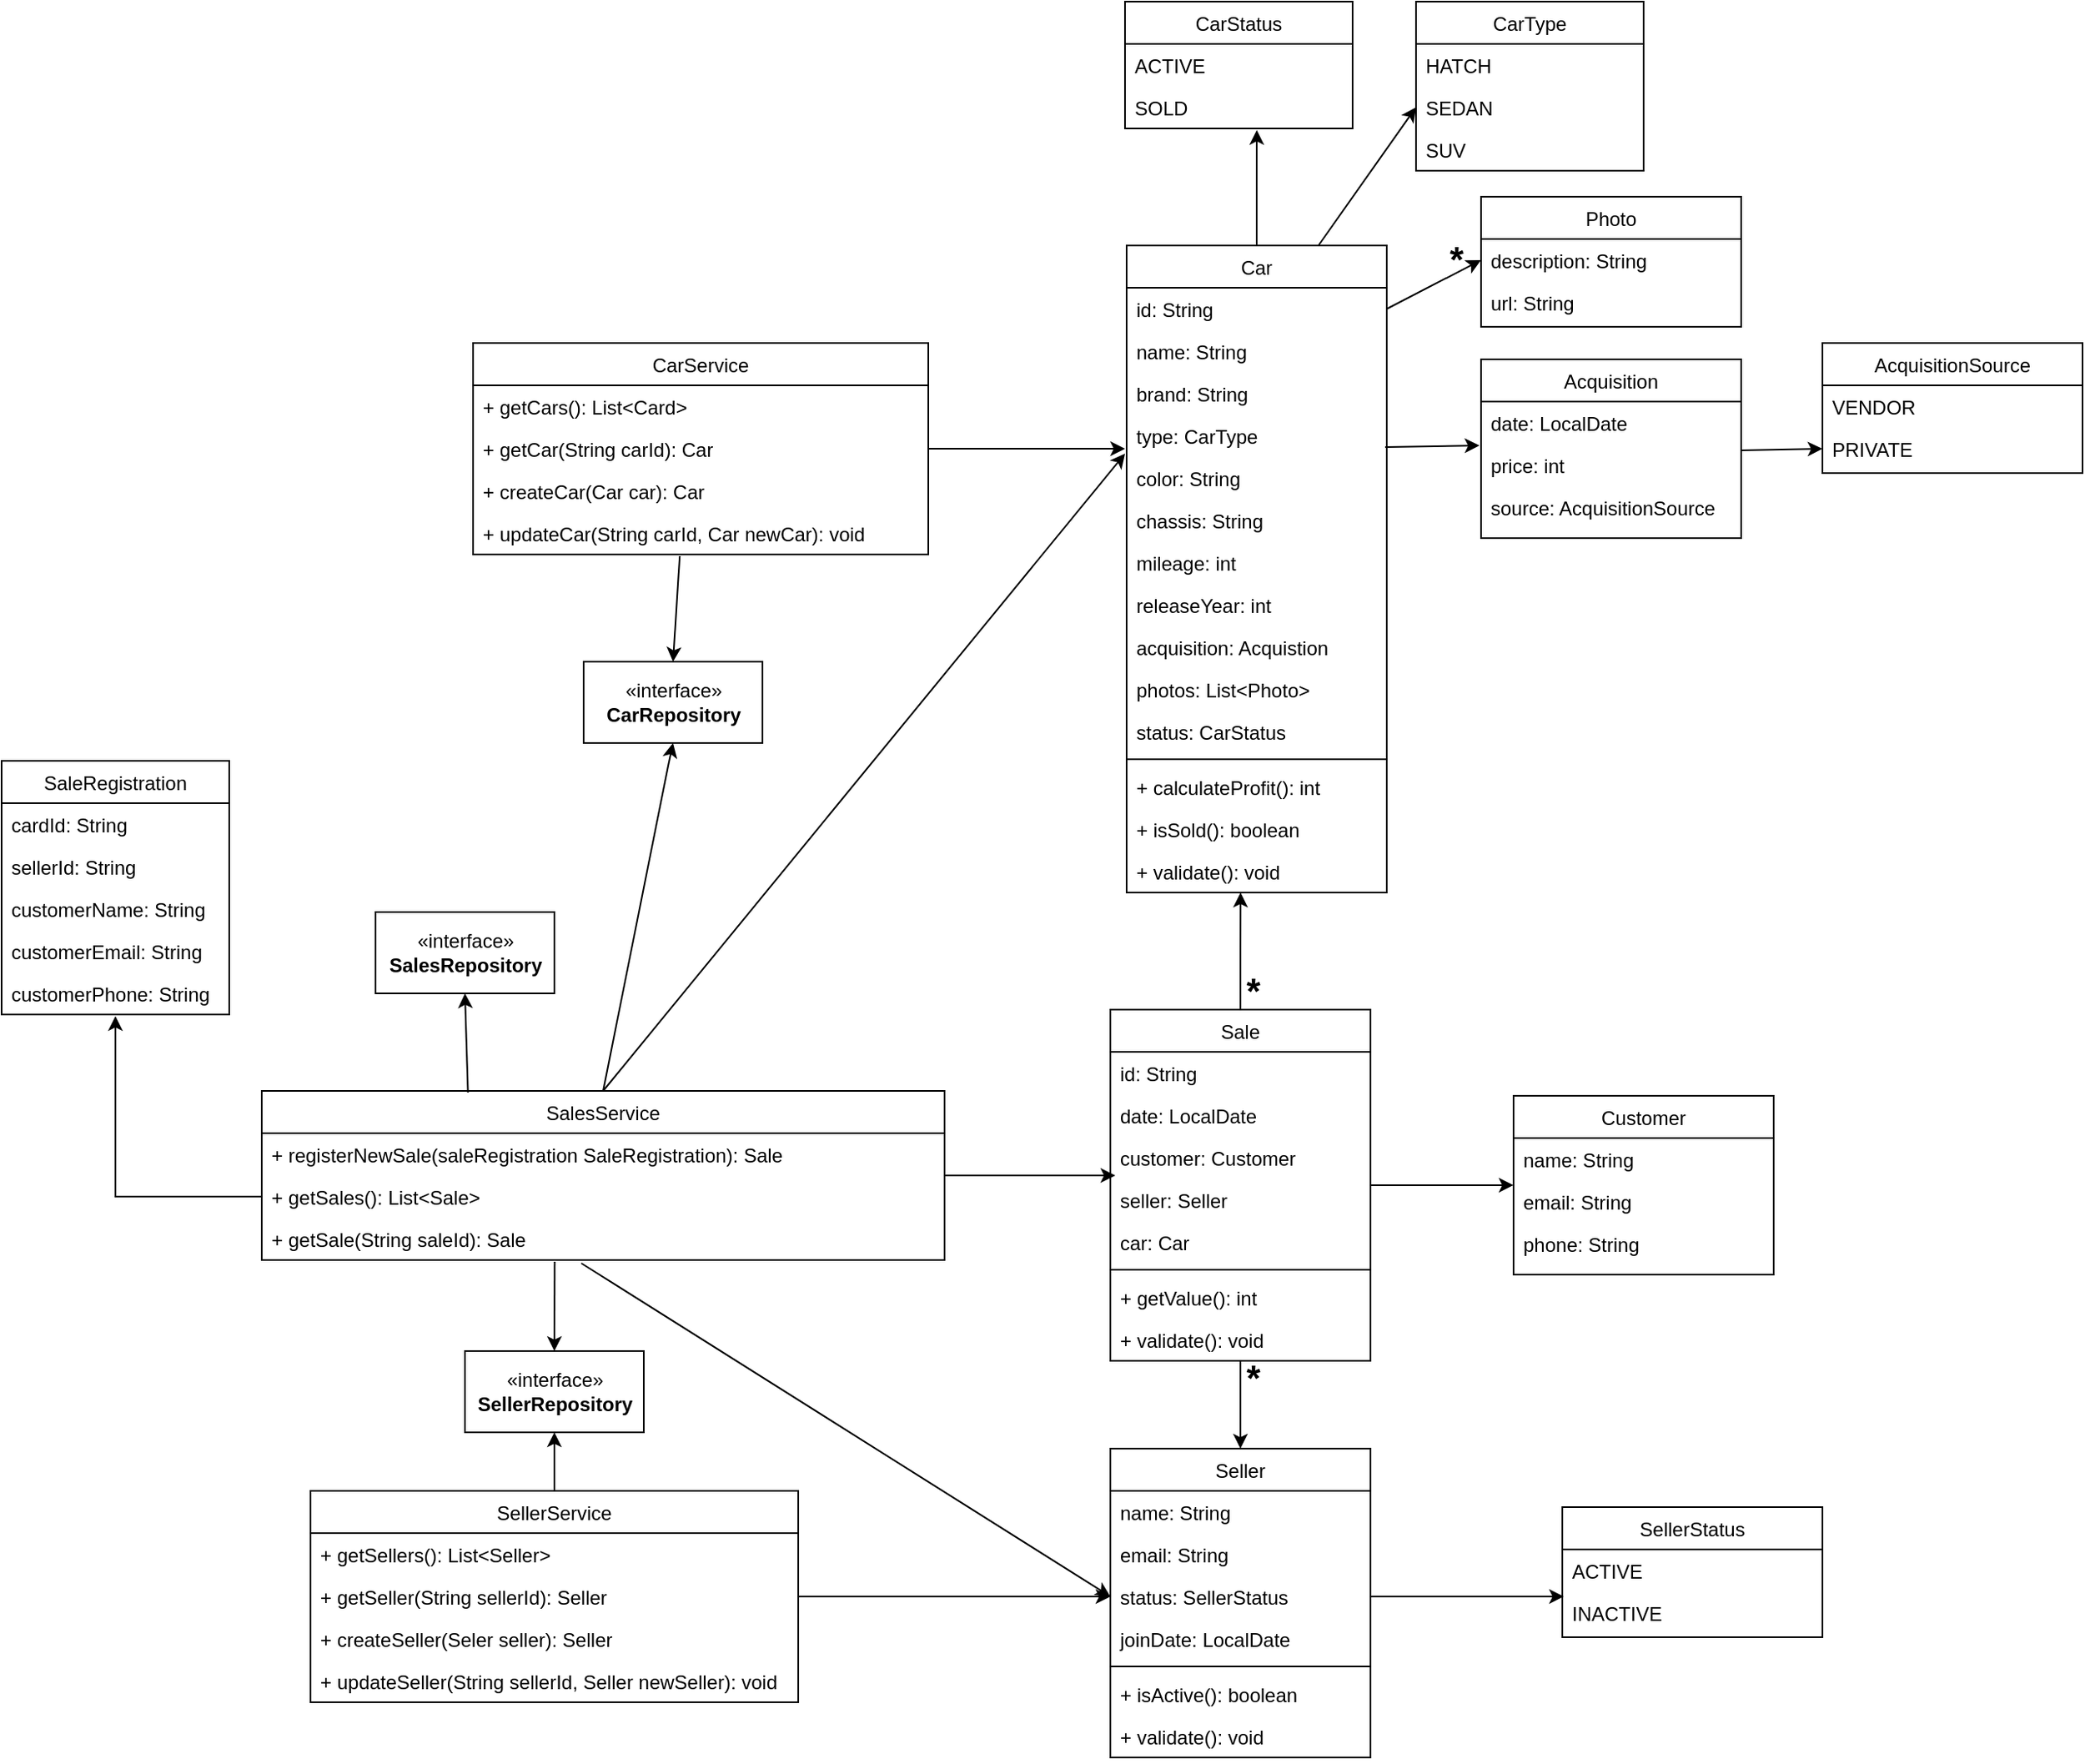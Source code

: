 <mxfile version="20.2.1" type="google"><diagram id="7Dr9HhDEKM17Uiamg6SR" name="Diagrama de Classes"><mxGraphModel grid="1" page="1" gridSize="10" guides="1" tooltips="1" connect="1" arrows="1" fold="1" pageScale="1" pageWidth="850" pageHeight="1100" math="0" shadow="0"><root><mxCell id="0"/><mxCell id="1" parent="0"/><mxCell id="7WRl4GNoLDAF7Gh1Gfhk-77" style="edgeStyle=orthogonalEdgeStyle;rounded=0;orthogonalLoop=1;jettySize=auto;html=1;entryX=0.579;entryY=1.038;entryDx=0;entryDy=0;entryPerimeter=0;" edge="1" parent="1" source="7WRl4GNoLDAF7Gh1Gfhk-1" target="7WRl4GNoLDAF7Gh1Gfhk-18"><mxGeometry relative="1" as="geometry"/></mxCell><mxCell id="7WRl4GNoLDAF7Gh1Gfhk-1" value="Car" style="swimlane;fontStyle=0;align=center;verticalAlign=top;childLayout=stackLayout;horizontal=1;startSize=26;horizontalStack=0;resizeParent=1;resizeLast=0;collapsible=1;marginBottom=0;rounded=0;shadow=0;strokeWidth=1;" vertex="1" parent="1"><mxGeometry x="62" y="160" width="160" height="398" as="geometry"><mxRectangle x="550" y="140" width="160" height="26" as="alternateBounds"/></mxGeometry></mxCell><mxCell id="7WRl4GNoLDAF7Gh1Gfhk-75" value="id: String" style="text;align=left;verticalAlign=top;spacingLeft=4;spacingRight=4;overflow=hidden;rotatable=0;points=[[0,0.5],[1,0.5]];portConstraint=eastwest;" vertex="1" parent="7WRl4GNoLDAF7Gh1Gfhk-1"><mxGeometry y="26" width="160" height="26" as="geometry"/></mxCell><mxCell id="7WRl4GNoLDAF7Gh1Gfhk-2" value="name: String" style="text;align=left;verticalAlign=top;spacingLeft=4;spacingRight=4;overflow=hidden;rotatable=0;points=[[0,0.5],[1,0.5]];portConstraint=eastwest;" vertex="1" parent="7WRl4GNoLDAF7Gh1Gfhk-1"><mxGeometry y="52" width="160" height="26" as="geometry"/></mxCell><mxCell id="7WRl4GNoLDAF7Gh1Gfhk-3" value="brand: String" style="text;align=left;verticalAlign=top;spacingLeft=4;spacingRight=4;overflow=hidden;rotatable=0;points=[[0,0.5],[1,0.5]];portConstraint=eastwest;rounded=0;shadow=0;html=0;" vertex="1" parent="7WRl4GNoLDAF7Gh1Gfhk-1"><mxGeometry y="78" width="160" height="26" as="geometry"/></mxCell><mxCell id="7WRl4GNoLDAF7Gh1Gfhk-53" value="type: CarType" style="text;align=left;verticalAlign=top;spacingLeft=4;spacingRight=4;overflow=hidden;rotatable=0;points=[[0,0.5],[1,0.5]];portConstraint=eastwest;rounded=0;shadow=0;html=0;" vertex="1" parent="7WRl4GNoLDAF7Gh1Gfhk-1"><mxGeometry y="104" width="160" height="26" as="geometry"/></mxCell><mxCell id="7WRl4GNoLDAF7Gh1Gfhk-4" value="color: String" style="text;align=left;verticalAlign=top;spacingLeft=4;spacingRight=4;overflow=hidden;rotatable=0;points=[[0,0.5],[1,0.5]];portConstraint=eastwest;rounded=0;shadow=0;html=0;" vertex="1" parent="7WRl4GNoLDAF7Gh1Gfhk-1"><mxGeometry y="130" width="160" height="26" as="geometry"/></mxCell><mxCell id="7WRl4GNoLDAF7Gh1Gfhk-5" value="chassis: String" style="text;align=left;verticalAlign=top;spacingLeft=4;spacingRight=4;overflow=hidden;rotatable=0;points=[[0,0.5],[1,0.5]];portConstraint=eastwest;rounded=0;shadow=0;html=0;" vertex="1" parent="7WRl4GNoLDAF7Gh1Gfhk-1"><mxGeometry y="156" width="160" height="26" as="geometry"/></mxCell><mxCell id="7WRl4GNoLDAF7Gh1Gfhk-46" value="mileage: int" style="text;align=left;verticalAlign=top;spacingLeft=4;spacingRight=4;overflow=hidden;rotatable=0;points=[[0,0.5],[1,0.5]];portConstraint=eastwest;rounded=0;shadow=0;html=0;" vertex="1" parent="7WRl4GNoLDAF7Gh1Gfhk-1"><mxGeometry y="182" width="160" height="26" as="geometry"/></mxCell><mxCell id="7WRl4GNoLDAF7Gh1Gfhk-45" value="releaseYear: int" style="text;align=left;verticalAlign=top;spacingLeft=4;spacingRight=4;overflow=hidden;rotatable=0;points=[[0,0.5],[1,0.5]];portConstraint=eastwest;rounded=0;shadow=0;html=0;" vertex="1" parent="7WRl4GNoLDAF7Gh1Gfhk-1"><mxGeometry y="208" width="160" height="26" as="geometry"/></mxCell><mxCell id="7WRl4GNoLDAF7Gh1Gfhk-88" value="acquisition: Acquistion" style="text;align=left;verticalAlign=top;spacingLeft=4;spacingRight=4;overflow=hidden;rotatable=0;points=[[0,0.5],[1,0.5]];portConstraint=eastwest;rounded=0;shadow=0;html=0;" vertex="1" parent="7WRl4GNoLDAF7Gh1Gfhk-1"><mxGeometry y="234" width="160" height="26" as="geometry"/></mxCell><mxCell id="7WRl4GNoLDAF7Gh1Gfhk-47" value="photos: List&lt;Photo&gt;" style="text;align=left;verticalAlign=top;spacingLeft=4;spacingRight=4;overflow=hidden;rotatable=0;points=[[0,0.5],[1,0.5]];portConstraint=eastwest;rounded=0;shadow=0;html=0;" vertex="1" parent="7WRl4GNoLDAF7Gh1Gfhk-1"><mxGeometry y="260" width="160" height="26" as="geometry"/></mxCell><mxCell id="7WRl4GNoLDAF7Gh1Gfhk-6" value="status: CarStatus" style="text;align=left;verticalAlign=top;spacingLeft=4;spacingRight=4;overflow=hidden;rotatable=0;points=[[0,0.5],[1,0.5]];portConstraint=eastwest;rounded=0;shadow=0;html=0;" vertex="1" parent="7WRl4GNoLDAF7Gh1Gfhk-1"><mxGeometry y="286" width="160" height="26" as="geometry"/></mxCell><mxCell id="7WRl4GNoLDAF7Gh1Gfhk-7" value="" style="line;html=1;strokeWidth=1;align=left;verticalAlign=middle;spacingTop=-1;spacingLeft=3;spacingRight=3;rotatable=0;labelPosition=right;points=[];portConstraint=eastwest;" vertex="1" parent="7WRl4GNoLDAF7Gh1Gfhk-1"><mxGeometry y="312" width="160" height="8" as="geometry"/></mxCell><mxCell id="7WRl4GNoLDAF7Gh1Gfhk-8" value="+ calculateProfit(): int" style="text;align=left;verticalAlign=top;spacingLeft=4;spacingRight=4;overflow=hidden;rotatable=0;points=[[0,0.5],[1,0.5]];portConstraint=eastwest;" vertex="1" parent="7WRl4GNoLDAF7Gh1Gfhk-1"><mxGeometry y="320" width="160" height="26" as="geometry"/></mxCell><mxCell id="7WRl4GNoLDAF7Gh1Gfhk-9" value="+ isSold(): boolean" style="text;align=left;verticalAlign=top;spacingLeft=4;spacingRight=4;overflow=hidden;rotatable=0;points=[[0,0.5],[1,0.5]];portConstraint=eastwest;" vertex="1" parent="7WRl4GNoLDAF7Gh1Gfhk-1"><mxGeometry y="346" width="160" height="26" as="geometry"/></mxCell><mxCell id="jWOEPVhLlL-7WFpLvR6w-1" value="+ validate(): void" style="text;align=left;verticalAlign=top;spacingLeft=4;spacingRight=4;overflow=hidden;rotatable=0;points=[[0,0.5],[1,0.5]];portConstraint=eastwest;" vertex="1" parent="7WRl4GNoLDAF7Gh1Gfhk-1"><mxGeometry y="372" width="160" height="26" as="geometry"/></mxCell><mxCell id="7WRl4GNoLDAF7Gh1Gfhk-16" value="CarStatus" style="swimlane;fontStyle=0;childLayout=stackLayout;horizontal=1;startSize=26;fillColor=none;horizontalStack=0;resizeParent=1;resizeParentMax=0;resizeLast=0;collapsible=1;marginBottom=0;" vertex="1" parent="1"><mxGeometry x="61" y="10" width="140" height="78" as="geometry"/></mxCell><mxCell id="7WRl4GNoLDAF7Gh1Gfhk-17" value="ACTIVE" style="text;strokeColor=none;fillColor=none;align=left;verticalAlign=top;spacingLeft=4;spacingRight=4;overflow=hidden;rotatable=0;points=[[0,0.5],[1,0.5]];portConstraint=eastwest;" vertex="1" parent="7WRl4GNoLDAF7Gh1Gfhk-16"><mxGeometry y="26" width="140" height="26" as="geometry"/></mxCell><mxCell id="7WRl4GNoLDAF7Gh1Gfhk-18" value="SOLD" style="text;strokeColor=none;fillColor=none;align=left;verticalAlign=top;spacingLeft=4;spacingRight=4;overflow=hidden;rotatable=0;points=[[0,0.5],[1,0.5]];portConstraint=eastwest;" vertex="1" parent="7WRl4GNoLDAF7Gh1Gfhk-16"><mxGeometry y="52" width="140" height="26" as="geometry"/></mxCell><mxCell id="7WRl4GNoLDAF7Gh1Gfhk-21" value="Acquisition" style="swimlane;fontStyle=0;align=center;verticalAlign=top;childLayout=stackLayout;horizontal=1;startSize=26;horizontalStack=0;resizeParent=1;resizeLast=0;collapsible=1;marginBottom=0;rounded=0;shadow=0;strokeWidth=1;" vertex="1" parent="1"><mxGeometry x="280" y="230" width="160" height="110" as="geometry"><mxRectangle x="550" y="140" width="160" height="26" as="alternateBounds"/></mxGeometry></mxCell><mxCell id="7WRl4GNoLDAF7Gh1Gfhk-22" value="date: LocalDate" style="text;align=left;verticalAlign=top;spacingLeft=4;spacingRight=4;overflow=hidden;rotatable=0;points=[[0,0.5],[1,0.5]];portConstraint=eastwest;" vertex="1" parent="7WRl4GNoLDAF7Gh1Gfhk-21"><mxGeometry y="26" width="160" height="26" as="geometry"/></mxCell><mxCell id="7WRl4GNoLDAF7Gh1Gfhk-23" value="price: int" style="text;align=left;verticalAlign=top;spacingLeft=4;spacingRight=4;overflow=hidden;rotatable=0;points=[[0,0.5],[1,0.5]];portConstraint=eastwest;rounded=0;shadow=0;html=0;" vertex="1" parent="7WRl4GNoLDAF7Gh1Gfhk-21"><mxGeometry y="52" width="160" height="26" as="geometry"/></mxCell><mxCell id="7WRl4GNoLDAF7Gh1Gfhk-24" value="source: AcquisitionSource" style="text;align=left;verticalAlign=top;spacingLeft=4;spacingRight=4;overflow=hidden;rotatable=0;points=[[0,0.5],[1,0.5]];portConstraint=eastwest;rounded=0;shadow=0;html=0;" vertex="1" parent="7WRl4GNoLDAF7Gh1Gfhk-21"><mxGeometry y="78" width="160" height="26" as="geometry"/></mxCell><mxCell id="7WRl4GNoLDAF7Gh1Gfhk-36" value="AcquisitionSource" style="swimlane;fontStyle=0;align=center;verticalAlign=top;childLayout=stackLayout;horizontal=1;startSize=26;horizontalStack=0;resizeParent=1;resizeLast=0;collapsible=1;marginBottom=0;rounded=0;shadow=0;strokeWidth=1;" vertex="1" parent="1"><mxGeometry x="490" y="220" width="160" height="80" as="geometry"><mxRectangle x="550" y="140" width="160" height="26" as="alternateBounds"/></mxGeometry></mxCell><mxCell id="7WRl4GNoLDAF7Gh1Gfhk-37" value="VENDOR" style="text;align=left;verticalAlign=top;spacingLeft=4;spacingRight=4;overflow=hidden;rotatable=0;points=[[0,0.5],[1,0.5]];portConstraint=eastwest;" vertex="1" parent="7WRl4GNoLDAF7Gh1Gfhk-36"><mxGeometry y="26" width="160" height="26" as="geometry"/></mxCell><mxCell id="7WRl4GNoLDAF7Gh1Gfhk-38" value="PRIVATE" style="text;align=left;verticalAlign=top;spacingLeft=4;spacingRight=4;overflow=hidden;rotatable=0;points=[[0,0.5],[1,0.5]];portConstraint=eastwest;rounded=0;shadow=0;html=0;" vertex="1" parent="7WRl4GNoLDAF7Gh1Gfhk-36"><mxGeometry y="52" width="160" height="26" as="geometry"/></mxCell><mxCell id="7WRl4GNoLDAF7Gh1Gfhk-96" style="edgeStyle=orthogonalEdgeStyle;rounded=0;orthogonalLoop=1;jettySize=auto;html=1;entryX=0;entryY=0.115;entryDx=0;entryDy=0;entryPerimeter=0;fontSize=22;" edge="1" parent="1" source="7WRl4GNoLDAF7Gh1Gfhk-40" target="7WRl4GNoLDAF7Gh1Gfhk-91"><mxGeometry relative="1" as="geometry"/></mxCell><mxCell id="7WRl4GNoLDAF7Gh1Gfhk-97" style="edgeStyle=orthogonalEdgeStyle;rounded=0;orthogonalLoop=1;jettySize=auto;html=1;entryX=0.5;entryY=0;entryDx=0;entryDy=0;fontSize=22;" edge="1" parent="1" source="7WRl4GNoLDAF7Gh1Gfhk-40" target="7WRl4GNoLDAF7Gh1Gfhk-58"><mxGeometry relative="1" as="geometry"/></mxCell><mxCell id="7WRl4GNoLDAF7Gh1Gfhk-99" style="edgeStyle=orthogonalEdgeStyle;rounded=0;orthogonalLoop=1;jettySize=auto;html=1;fontSize=22;entryX=0.438;entryY=1;entryDx=0;entryDy=0;entryPerimeter=0;" edge="1" parent="1" source="7WRl4GNoLDAF7Gh1Gfhk-40" target="jWOEPVhLlL-7WFpLvR6w-1"><mxGeometry relative="1" as="geometry"><mxPoint x="130" y="570" as="targetPoint"/></mxGeometry></mxCell><mxCell id="7WRl4GNoLDAF7Gh1Gfhk-40" value="Sale" style="swimlane;fontStyle=0;align=center;verticalAlign=top;childLayout=stackLayout;horizontal=1;startSize=26;horizontalStack=0;resizeParent=1;resizeLast=0;collapsible=1;marginBottom=0;rounded=0;shadow=0;strokeWidth=1;" vertex="1" parent="1"><mxGeometry x="52" y="630" width="160" height="216" as="geometry"><mxRectangle x="550" y="140" width="160" height="26" as="alternateBounds"/></mxGeometry></mxCell><mxCell id="7WRl4GNoLDAF7Gh1Gfhk-85" value="id: String" style="text;align=left;verticalAlign=top;spacingLeft=4;spacingRight=4;overflow=hidden;rotatable=0;points=[[0,0.5],[1,0.5]];portConstraint=eastwest;" vertex="1" parent="7WRl4GNoLDAF7Gh1Gfhk-40"><mxGeometry y="26" width="160" height="26" as="geometry"/></mxCell><mxCell id="7WRl4GNoLDAF7Gh1Gfhk-41" value="date: LocalDate" style="text;align=left;verticalAlign=top;spacingLeft=4;spacingRight=4;overflow=hidden;rotatable=0;points=[[0,0.5],[1,0.5]];portConstraint=eastwest;" vertex="1" parent="7WRl4GNoLDAF7Gh1Gfhk-40"><mxGeometry y="52" width="160" height="26" as="geometry"/></mxCell><mxCell id="7WRl4GNoLDAF7Gh1Gfhk-43" value="customer: Customer" style="text;align=left;verticalAlign=top;spacingLeft=4;spacingRight=4;overflow=hidden;rotatable=0;points=[[0,0.5],[1,0.5]];portConstraint=eastwest;rounded=0;shadow=0;html=0;" vertex="1" parent="7WRl4GNoLDAF7Gh1Gfhk-40"><mxGeometry y="78" width="160" height="26" as="geometry"/></mxCell><mxCell id="7WRl4GNoLDAF7Gh1Gfhk-84" value="seller: Seller" style="text;align=left;verticalAlign=top;spacingLeft=4;spacingRight=4;overflow=hidden;rotatable=0;points=[[0,0.5],[1,0.5]];portConstraint=eastwest;rounded=0;shadow=0;html=0;" vertex="1" parent="7WRl4GNoLDAF7Gh1Gfhk-40"><mxGeometry y="104" width="160" height="26" as="geometry"/></mxCell><mxCell id="7WRl4GNoLDAF7Gh1Gfhk-86" value="car: Car" style="text;align=left;verticalAlign=top;spacingLeft=4;spacingRight=4;overflow=hidden;rotatable=0;points=[[0,0.5],[1,0.5]];portConstraint=eastwest;rounded=0;shadow=0;html=0;" vertex="1" parent="7WRl4GNoLDAF7Gh1Gfhk-40"><mxGeometry y="130" width="160" height="26" as="geometry"/></mxCell><mxCell id="TRoY8cJy5XEIKivQMF8h-12" value="" style="line;strokeWidth=1;fillColor=none;align=left;verticalAlign=middle;spacingTop=-1;spacingLeft=3;spacingRight=3;rotatable=0;labelPosition=right;points=[];portConstraint=eastwest;" vertex="1" parent="7WRl4GNoLDAF7Gh1Gfhk-40"><mxGeometry y="156" width="160" height="8" as="geometry"/></mxCell><mxCell id="TRoY8cJy5XEIKivQMF8h-13" value="+ getValue(): int" style="text;align=left;verticalAlign=top;spacingLeft=4;spacingRight=4;overflow=hidden;rotatable=0;points=[[0,0.5],[1,0.5]];portConstraint=eastwest;rounded=0;shadow=0;html=0;" vertex="1" parent="7WRl4GNoLDAF7Gh1Gfhk-40"><mxGeometry y="164" width="160" height="26" as="geometry"/></mxCell><mxCell id="jWOEPVhLlL-7WFpLvR6w-5" value="+ validate(): void" style="text;align=left;verticalAlign=top;spacingLeft=4;spacingRight=4;overflow=hidden;rotatable=0;points=[[0,0.5],[1,0.5]];portConstraint=eastwest;rounded=0;shadow=0;html=0;" vertex="1" parent="7WRl4GNoLDAF7Gh1Gfhk-40"><mxGeometry y="190" width="160" height="26" as="geometry"/></mxCell><mxCell id="7WRl4GNoLDAF7Gh1Gfhk-48" value="Photo" style="swimlane;fontStyle=0;align=center;verticalAlign=top;childLayout=stackLayout;horizontal=1;startSize=26;horizontalStack=0;resizeParent=1;resizeLast=0;collapsible=1;marginBottom=0;rounded=0;shadow=0;strokeWidth=1;" vertex="1" parent="1"><mxGeometry x="280" y="130" width="160" height="80" as="geometry"><mxRectangle x="550" y="140" width="160" height="26" as="alternateBounds"/></mxGeometry></mxCell><mxCell id="7WRl4GNoLDAF7Gh1Gfhk-49" value="description: String" style="text;align=left;verticalAlign=top;spacingLeft=4;spacingRight=4;overflow=hidden;rotatable=0;points=[[0,0.5],[1,0.5]];portConstraint=eastwest;" vertex="1" parent="7WRl4GNoLDAF7Gh1Gfhk-48"><mxGeometry y="26" width="160" height="26" as="geometry"/></mxCell><mxCell id="7WRl4GNoLDAF7Gh1Gfhk-50" value="url: String" style="text;align=left;verticalAlign=top;spacingLeft=4;spacingRight=4;overflow=hidden;rotatable=0;points=[[0,0.5],[1,0.5]];portConstraint=eastwest;rounded=0;shadow=0;html=0;" vertex="1" parent="7WRl4GNoLDAF7Gh1Gfhk-48"><mxGeometry y="52" width="160" height="26" as="geometry"/></mxCell><mxCell id="7WRl4GNoLDAF7Gh1Gfhk-54" value="CarType" style="swimlane;fontStyle=0;childLayout=stackLayout;horizontal=1;startSize=26;fillColor=none;horizontalStack=0;resizeParent=1;resizeParentMax=0;resizeLast=0;collapsible=1;marginBottom=0;" vertex="1" parent="1"><mxGeometry x="240" y="10" width="140" height="104" as="geometry"/></mxCell><mxCell id="7WRl4GNoLDAF7Gh1Gfhk-55" value="HATCH" style="text;strokeColor=none;fillColor=none;align=left;verticalAlign=top;spacingLeft=4;spacingRight=4;overflow=hidden;rotatable=0;points=[[0,0.5],[1,0.5]];portConstraint=eastwest;" vertex="1" parent="7WRl4GNoLDAF7Gh1Gfhk-54"><mxGeometry y="26" width="140" height="26" as="geometry"/></mxCell><mxCell id="7WRl4GNoLDAF7Gh1Gfhk-56" value="SEDAN" style="text;strokeColor=none;fillColor=none;align=left;verticalAlign=top;spacingLeft=4;spacingRight=4;overflow=hidden;rotatable=0;points=[[0,0.5],[1,0.5]];portConstraint=eastwest;" vertex="1" parent="7WRl4GNoLDAF7Gh1Gfhk-54"><mxGeometry y="52" width="140" height="26" as="geometry"/></mxCell><mxCell id="7WRl4GNoLDAF7Gh1Gfhk-57" value="SUV" style="text;strokeColor=none;fillColor=none;align=left;verticalAlign=top;spacingLeft=4;spacingRight=4;overflow=hidden;rotatable=0;points=[[0,0.5],[1,0.5]];portConstraint=eastwest;" vertex="1" parent="7WRl4GNoLDAF7Gh1Gfhk-54"><mxGeometry y="78" width="140" height="26" as="geometry"/></mxCell><mxCell id="7WRl4GNoLDAF7Gh1Gfhk-58" value="Seller" style="swimlane;fontStyle=0;align=center;verticalAlign=top;childLayout=stackLayout;horizontal=1;startSize=26;horizontalStack=0;resizeParent=1;resizeLast=0;collapsible=1;marginBottom=0;rounded=0;shadow=0;strokeWidth=1;" vertex="1" parent="1"><mxGeometry x="52" y="900" width="160" height="190" as="geometry"><mxRectangle x="550" y="140" width="160" height="26" as="alternateBounds"/></mxGeometry></mxCell><mxCell id="7WRl4GNoLDAF7Gh1Gfhk-59" value="name: String" style="text;align=left;verticalAlign=top;spacingLeft=4;spacingRight=4;overflow=hidden;rotatable=0;points=[[0,0.5],[1,0.5]];portConstraint=eastwest;" vertex="1" parent="7WRl4GNoLDAF7Gh1Gfhk-58"><mxGeometry y="26" width="160" height="26" as="geometry"/></mxCell><mxCell id="7WRl4GNoLDAF7Gh1Gfhk-60" value="email: String" style="text;align=left;verticalAlign=top;spacingLeft=4;spacingRight=4;overflow=hidden;rotatable=0;points=[[0,0.5],[1,0.5]];portConstraint=eastwest;rounded=0;shadow=0;html=0;" vertex="1" parent="7WRl4GNoLDAF7Gh1Gfhk-58"><mxGeometry y="52" width="160" height="26" as="geometry"/></mxCell><mxCell id="7WRl4GNoLDAF7Gh1Gfhk-61" value="status: SellerStatus" style="text;align=left;verticalAlign=top;spacingLeft=4;spacingRight=4;overflow=hidden;rotatable=0;points=[[0,0.5],[1,0.5]];portConstraint=eastwest;rounded=0;shadow=0;html=0;" vertex="1" parent="7WRl4GNoLDAF7Gh1Gfhk-58"><mxGeometry y="78" width="160" height="26" as="geometry"/></mxCell><mxCell id="7WRl4GNoLDAF7Gh1Gfhk-62" value="joinDate: LocalDate" style="text;align=left;verticalAlign=top;spacingLeft=4;spacingRight=4;overflow=hidden;rotatable=0;points=[[0,0.5],[1,0.5]];portConstraint=eastwest;rounded=0;shadow=0;html=0;" vertex="1" parent="7WRl4GNoLDAF7Gh1Gfhk-58"><mxGeometry y="104" width="160" height="26" as="geometry"/></mxCell><mxCell id="7WRl4GNoLDAF7Gh1Gfhk-68" value="" style="line;html=1;strokeWidth=1;align=left;verticalAlign=middle;spacingTop=-1;spacingLeft=3;spacingRight=3;rotatable=0;labelPosition=right;points=[];portConstraint=eastwest;" vertex="1" parent="7WRl4GNoLDAF7Gh1Gfhk-58"><mxGeometry y="130" width="160" height="8" as="geometry"/></mxCell><mxCell id="7WRl4GNoLDAF7Gh1Gfhk-69" value="+ isActive(): boolean" style="text;align=left;verticalAlign=top;spacingLeft=4;spacingRight=4;overflow=hidden;rotatable=0;points=[[0,0.5],[1,0.5]];portConstraint=eastwest;" vertex="1" parent="7WRl4GNoLDAF7Gh1Gfhk-58"><mxGeometry y="138" width="160" height="26" as="geometry"/></mxCell><mxCell id="jWOEPVhLlL-7WFpLvR6w-2" value="+ validate(): void" style="text;align=left;verticalAlign=top;spacingLeft=4;spacingRight=4;overflow=hidden;rotatable=0;points=[[0,0.5],[1,0.5]];portConstraint=eastwest;" vertex="1" parent="7WRl4GNoLDAF7Gh1Gfhk-58"><mxGeometry y="164" width="160" height="26" as="geometry"/></mxCell><mxCell id="7WRl4GNoLDAF7Gh1Gfhk-72" value="SellerStatus" style="swimlane;fontStyle=0;align=center;verticalAlign=top;childLayout=stackLayout;horizontal=1;startSize=26;horizontalStack=0;resizeParent=1;resizeLast=0;collapsible=1;marginBottom=0;rounded=0;shadow=0;strokeWidth=1;" vertex="1" parent="1"><mxGeometry x="330" y="936" width="160" height="80" as="geometry"><mxRectangle x="550" y="140" width="160" height="26" as="alternateBounds"/></mxGeometry></mxCell><mxCell id="7WRl4GNoLDAF7Gh1Gfhk-73" value="ACTIVE" style="text;align=left;verticalAlign=top;spacingLeft=4;spacingRight=4;overflow=hidden;rotatable=0;points=[[0,0.5],[1,0.5]];portConstraint=eastwest;" vertex="1" parent="7WRl4GNoLDAF7Gh1Gfhk-72"><mxGeometry y="26" width="160" height="26" as="geometry"/></mxCell><mxCell id="7WRl4GNoLDAF7Gh1Gfhk-74" value="INACTIVE" style="text;align=left;verticalAlign=top;spacingLeft=4;spacingRight=4;overflow=hidden;rotatable=0;points=[[0,0.5],[1,0.5]];portConstraint=eastwest;rounded=0;shadow=0;html=0;" vertex="1" parent="7WRl4GNoLDAF7Gh1Gfhk-72"><mxGeometry y="52" width="160" height="26" as="geometry"/></mxCell><mxCell id="7WRl4GNoLDAF7Gh1Gfhk-76" style="edgeStyle=orthogonalEdgeStyle;rounded=0;orthogonalLoop=1;jettySize=auto;html=1;entryX=0.006;entryY=0.115;entryDx=0;entryDy=0;entryPerimeter=0;" edge="1" parent="1" source="7WRl4GNoLDAF7Gh1Gfhk-61" target="7WRl4GNoLDAF7Gh1Gfhk-74"><mxGeometry relative="1" as="geometry"/></mxCell><mxCell id="7WRl4GNoLDAF7Gh1Gfhk-79" value="" style="endArrow=classic;html=1;rounded=0;entryX=0;entryY=0.5;entryDx=0;entryDy=0;" edge="1" parent="1" target="7WRl4GNoLDAF7Gh1Gfhk-56"><mxGeometry width="50" height="50" relative="1" as="geometry"><mxPoint x="180" y="160" as="sourcePoint"/><mxPoint x="220" y="110" as="targetPoint"/></mxGeometry></mxCell><mxCell id="7WRl4GNoLDAF7Gh1Gfhk-80" value="" style="endArrow=classic;html=1;rounded=0;exitX=0.994;exitY=0.769;exitDx=0;exitDy=0;exitPerimeter=0;entryX=-0.006;entryY=0.038;entryDx=0;entryDy=0;entryPerimeter=0;" edge="1" parent="1" source="7WRl4GNoLDAF7Gh1Gfhk-53" target="7WRl4GNoLDAF7Gh1Gfhk-23"><mxGeometry width="50" height="50" relative="1" as="geometry"><mxPoint x="250" y="250" as="sourcePoint"/><mxPoint x="300" y="200" as="targetPoint"/></mxGeometry></mxCell><mxCell id="7WRl4GNoLDAF7Gh1Gfhk-82" value="" style="endArrow=classic;html=1;rounded=0;exitX=1;exitY=0.5;exitDx=0;exitDy=0;entryX=0;entryY=0.5;entryDx=0;entryDy=0;" edge="1" parent="1" source="7WRl4GNoLDAF7Gh1Gfhk-75" target="7WRl4GNoLDAF7Gh1Gfhk-49"><mxGeometry width="50" height="50" relative="1" as="geometry"><mxPoint x="240" y="240" as="sourcePoint"/><mxPoint x="290" y="190" as="targetPoint"/></mxGeometry></mxCell><mxCell id="7WRl4GNoLDAF7Gh1Gfhk-83" value="*" style="text;align=center;fontStyle=1;verticalAlign=middle;spacingLeft=3;spacingRight=3;strokeColor=none;rotatable=0;points=[[0,0.5],[1,0.5]];portConstraint=eastwest;fontSize=22;" vertex="1" parent="1"><mxGeometry x="220" y="150" width="90" height="33" as="geometry"/></mxCell><mxCell id="7WRl4GNoLDAF7Gh1Gfhk-87" value="" style="endArrow=classic;html=1;rounded=0;exitX=1;exitY=0.154;exitDx=0;exitDy=0;exitPerimeter=0;entryX=0;entryY=0.5;entryDx=0;entryDy=0;" edge="1" parent="1" source="7WRl4GNoLDAF7Gh1Gfhk-23" target="7WRl4GNoLDAF7Gh1Gfhk-38"><mxGeometry width="50" height="50" relative="1" as="geometry"><mxPoint x="460" y="341.004" as="sourcePoint"/><mxPoint x="520" y="339.998" as="targetPoint"/></mxGeometry></mxCell><mxCell id="7WRl4GNoLDAF7Gh1Gfhk-89" value="Customer" style="swimlane;fontStyle=0;align=center;verticalAlign=top;childLayout=stackLayout;horizontal=1;startSize=26;horizontalStack=0;resizeParent=1;resizeLast=0;collapsible=1;marginBottom=0;rounded=0;shadow=0;strokeWidth=1;" vertex="1" parent="1"><mxGeometry x="300" y="683" width="160" height="110" as="geometry"><mxRectangle x="550" y="140" width="160" height="26" as="alternateBounds"/></mxGeometry></mxCell><mxCell id="7WRl4GNoLDAF7Gh1Gfhk-90" value="name: String" style="text;align=left;verticalAlign=top;spacingLeft=4;spacingRight=4;overflow=hidden;rotatable=0;points=[[0,0.5],[1,0.5]];portConstraint=eastwest;" vertex="1" parent="7WRl4GNoLDAF7Gh1Gfhk-89"><mxGeometry y="26" width="160" height="26" as="geometry"/></mxCell><mxCell id="7WRl4GNoLDAF7Gh1Gfhk-91" value="email: String" style="text;align=left;verticalAlign=top;spacingLeft=4;spacingRight=4;overflow=hidden;rotatable=0;points=[[0,0.5],[1,0.5]];portConstraint=eastwest;rounded=0;shadow=0;html=0;" vertex="1" parent="7WRl4GNoLDAF7Gh1Gfhk-89"><mxGeometry y="52" width="160" height="26" as="geometry"/></mxCell><mxCell id="7WRl4GNoLDAF7Gh1Gfhk-92" value="phone: String" style="text;align=left;verticalAlign=top;spacingLeft=4;spacingRight=4;overflow=hidden;rotatable=0;points=[[0,0.5],[1,0.5]];portConstraint=eastwest;rounded=0;shadow=0;html=0;" vertex="1" parent="7WRl4GNoLDAF7Gh1Gfhk-89"><mxGeometry y="78" width="160" height="26" as="geometry"/></mxCell><mxCell id="7WRl4GNoLDAF7Gh1Gfhk-98" value="*" style="text;align=center;fontStyle=1;verticalAlign=middle;spacingLeft=3;spacingRight=3;strokeColor=none;rotatable=0;points=[[0,0.5],[1,0.5]];portConstraint=eastwest;fontSize=22;" vertex="1" parent="1"><mxGeometry x="95" y="838" width="90" height="33" as="geometry"/></mxCell><mxCell id="7WRl4GNoLDAF7Gh1Gfhk-100" value="*" style="text;align=center;fontStyle=1;verticalAlign=middle;spacingLeft=3;spacingRight=3;strokeColor=none;rotatable=0;points=[[0,0.5],[1,0.5]];portConstraint=eastwest;fontSize=22;" vertex="1" parent="1"><mxGeometry x="95" y="600" width="90" height="33" as="geometry"/></mxCell><mxCell id="TRoY8cJy5XEIKivQMF8h-6" style="edgeStyle=orthogonalEdgeStyle;rounded=0;orthogonalLoop=1;jettySize=auto;html=1;entryX=-0.006;entryY=0.808;entryDx=0;entryDy=0;entryPerimeter=0;" edge="1" parent="1" source="TRoY8cJy5XEIKivQMF8h-1" target="7WRl4GNoLDAF7Gh1Gfhk-53"><mxGeometry relative="1" as="geometry"/></mxCell><mxCell id="TRoY8cJy5XEIKivQMF8h-1" value="CarService" style="swimlane;fontStyle=0;childLayout=stackLayout;horizontal=1;startSize=26;fillColor=none;horizontalStack=0;resizeParent=1;resizeParentMax=0;resizeLast=0;collapsible=1;marginBottom=0;" vertex="1" parent="1"><mxGeometry x="-340" y="220" width="280" height="130" as="geometry"/></mxCell><mxCell id="TRoY8cJy5XEIKivQMF8h-3" value="+ getCars(): List&lt;Card&gt;" style="text;strokeColor=none;fillColor=none;align=left;verticalAlign=top;spacingLeft=4;spacingRight=4;overflow=hidden;rotatable=0;points=[[0,0.5],[1,0.5]];portConstraint=eastwest;" vertex="1" parent="TRoY8cJy5XEIKivQMF8h-1"><mxGeometry y="26" width="280" height="26" as="geometry"/></mxCell><mxCell id="TRoY8cJy5XEIKivQMF8h-4" value="+ getCar(String carId): Car" style="text;strokeColor=none;fillColor=none;align=left;verticalAlign=top;spacingLeft=4;spacingRight=4;overflow=hidden;rotatable=0;points=[[0,0.5],[1,0.5]];portConstraint=eastwest;" vertex="1" parent="TRoY8cJy5XEIKivQMF8h-1"><mxGeometry y="52" width="280" height="26" as="geometry"/></mxCell><mxCell id="TRoY8cJy5XEIKivQMF8h-2" value="+ createCar(Car car): Car" style="text;strokeColor=none;fillColor=none;align=left;verticalAlign=top;spacingLeft=4;spacingRight=4;overflow=hidden;rotatable=0;points=[[0,0.5],[1,0.5]];portConstraint=eastwest;" vertex="1" parent="TRoY8cJy5XEIKivQMF8h-1"><mxGeometry y="78" width="280" height="26" as="geometry"/></mxCell><mxCell id="TRoY8cJy5XEIKivQMF8h-5" value="+ updateCar(String carId, Car newCar): void" style="text;strokeColor=none;fillColor=none;align=left;verticalAlign=top;spacingLeft=4;spacingRight=4;overflow=hidden;rotatable=0;points=[[0,0.5],[1,0.5]];portConstraint=eastwest;" vertex="1" parent="TRoY8cJy5XEIKivQMF8h-1"><mxGeometry y="104" width="280" height="26" as="geometry"/></mxCell><mxCell id="TRoY8cJy5XEIKivQMF8h-14" style="edgeStyle=orthogonalEdgeStyle;rounded=0;orthogonalLoop=1;jettySize=auto;html=1;entryX=0.019;entryY=-0.077;entryDx=0;entryDy=0;entryPerimeter=0;" edge="1" parent="1" source="TRoY8cJy5XEIKivQMF8h-8" target="7WRl4GNoLDAF7Gh1Gfhk-84"><mxGeometry relative="1" as="geometry"/></mxCell><mxCell id="TRoY8cJy5XEIKivQMF8h-8" value="SalesService" style="swimlane;fontStyle=0;childLayout=stackLayout;horizontal=1;startSize=26;fillColor=none;horizontalStack=0;resizeParent=1;resizeParentMax=0;resizeLast=0;collapsible=1;marginBottom=0;" vertex="1" parent="1"><mxGeometry x="-470" y="680" width="420" height="104" as="geometry"/></mxCell><mxCell id="TRoY8cJy5XEIKivQMF8h-9" value="+ registerNewSale(saleRegistration SaleRegistration): Sale" style="text;strokeColor=none;fillColor=none;align=left;verticalAlign=top;spacingLeft=4;spacingRight=4;overflow=hidden;rotatable=0;points=[[0,0.5],[1,0.5]];portConstraint=eastwest;" vertex="1" parent="TRoY8cJy5XEIKivQMF8h-8"><mxGeometry y="26" width="420" height="26" as="geometry"/></mxCell><mxCell id="TRoY8cJy5XEIKivQMF8h-10" value="+ getSales(): List&lt;Sale&gt;" style="text;strokeColor=none;fillColor=none;align=left;verticalAlign=top;spacingLeft=4;spacingRight=4;overflow=hidden;rotatable=0;points=[[0,0.5],[1,0.5]];portConstraint=eastwest;" vertex="1" parent="TRoY8cJy5XEIKivQMF8h-8"><mxGeometry y="52" width="420" height="26" as="geometry"/></mxCell><mxCell id="TRoY8cJy5XEIKivQMF8h-11" value="+ getSale(String saleId): Sale" style="text;strokeColor=none;fillColor=none;align=left;verticalAlign=top;spacingLeft=4;spacingRight=4;overflow=hidden;rotatable=0;points=[[0,0.5],[1,0.5]];portConstraint=eastwest;" vertex="1" parent="TRoY8cJy5XEIKivQMF8h-8"><mxGeometry y="78" width="420" height="26" as="geometry"/></mxCell><mxCell id="TRoY8cJy5XEIKivQMF8h-15" value="" style="endArrow=classic;html=1;rounded=0;exitX=0.5;exitY=0;exitDx=0;exitDy=0;entryX=-0.006;entryY=0.923;entryDx=0;entryDy=0;entryPerimeter=0;" edge="1" parent="1" source="TRoY8cJy5XEIKivQMF8h-8" target="7WRl4GNoLDAF7Gh1Gfhk-53"><mxGeometry width="50" height="50" relative="1" as="geometry"><mxPoint x="-230" y="620" as="sourcePoint"/><mxPoint x="-180" y="570" as="targetPoint"/></mxGeometry></mxCell><mxCell id="TRoY8cJy5XEIKivQMF8h-16" value="" style="endArrow=classic;html=1;rounded=0;exitX=0.468;exitY=1.077;exitDx=0;exitDy=0;exitPerimeter=0;entryX=0;entryY=0.5;entryDx=0;entryDy=0;" edge="1" parent="1" source="TRoY8cJy5XEIKivQMF8h-11" target="7WRl4GNoLDAF7Gh1Gfhk-61"><mxGeometry width="50" height="50" relative="1" as="geometry"><mxPoint x="-190" y="890" as="sourcePoint"/><mxPoint x="-140" y="840" as="targetPoint"/></mxGeometry></mxCell><mxCell id="TRoY8cJy5XEIKivQMF8h-22" style="edgeStyle=orthogonalEdgeStyle;rounded=0;orthogonalLoop=1;jettySize=auto;html=1;entryX=0;entryY=0.5;entryDx=0;entryDy=0;" edge="1" parent="1" source="TRoY8cJy5XEIKivQMF8h-17" target="7WRl4GNoLDAF7Gh1Gfhk-61"><mxGeometry relative="1" as="geometry"/></mxCell><mxCell id="TRoY8cJy5XEIKivQMF8h-17" value="SellerService" style="swimlane;fontStyle=0;childLayout=stackLayout;horizontal=1;startSize=26;fillColor=none;horizontalStack=0;resizeParent=1;resizeParentMax=0;resizeLast=0;collapsible=1;marginBottom=0;" vertex="1" parent="1"><mxGeometry x="-440" y="926" width="300" height="130" as="geometry"/></mxCell><mxCell id="TRoY8cJy5XEIKivQMF8h-19" value="+ getSellers(): List&lt;Seller&gt;" style="text;strokeColor=none;fillColor=none;align=left;verticalAlign=top;spacingLeft=4;spacingRight=4;overflow=hidden;rotatable=0;points=[[0,0.5],[1,0.5]];portConstraint=eastwest;" vertex="1" parent="TRoY8cJy5XEIKivQMF8h-17"><mxGeometry y="26" width="300" height="26" as="geometry"/></mxCell><mxCell id="TRoY8cJy5XEIKivQMF8h-20" value="+ getSeller(String sellerId): Seller" style="text;strokeColor=none;fillColor=none;align=left;verticalAlign=top;spacingLeft=4;spacingRight=4;overflow=hidden;rotatable=0;points=[[0,0.5],[1,0.5]];portConstraint=eastwest;" vertex="1" parent="TRoY8cJy5XEIKivQMF8h-17"><mxGeometry y="52" width="300" height="26" as="geometry"/></mxCell><mxCell id="TRoY8cJy5XEIKivQMF8h-18" value="+ createSeller(Seler seller): Seller" style="text;strokeColor=none;fillColor=none;align=left;verticalAlign=top;spacingLeft=4;spacingRight=4;overflow=hidden;rotatable=0;points=[[0,0.5],[1,0.5]];portConstraint=eastwest;" vertex="1" parent="TRoY8cJy5XEIKivQMF8h-17"><mxGeometry y="78" width="300" height="26" as="geometry"/></mxCell><mxCell id="TRoY8cJy5XEIKivQMF8h-21" value="+ updateSeller(String sellerId, Seller newSeller): void" style="text;strokeColor=none;fillColor=none;align=left;verticalAlign=top;spacingLeft=4;spacingRight=4;overflow=hidden;rotatable=0;points=[[0,0.5],[1,0.5]];portConstraint=eastwest;" vertex="1" parent="TRoY8cJy5XEIKivQMF8h-17"><mxGeometry y="104" width="300" height="26" as="geometry"/></mxCell><mxCell id="TRoY8cJy5XEIKivQMF8h-23" value="«interface»&lt;br&gt;&lt;b&gt;SellerRepository&lt;/b&gt;" style="html=1;" vertex="1" parent="1"><mxGeometry x="-345" y="840" width="110" height="50" as="geometry"/></mxCell><mxCell id="TRoY8cJy5XEIKivQMF8h-25" value="«interface»&lt;br&gt;&lt;b&gt;SalesRepository&lt;/b&gt;" style="html=1;" vertex="1" parent="1"><mxGeometry x="-400" y="570" width="110" height="50" as="geometry"/></mxCell><mxCell id="TRoY8cJy5XEIKivQMF8h-26" value="" style="endArrow=classic;html=1;rounded=0;exitX=0.302;exitY=0.01;exitDx=0;exitDy=0;entryX=0.5;entryY=1;entryDx=0;entryDy=0;exitPerimeter=0;" edge="1" parent="1" source="TRoY8cJy5XEIKivQMF8h-8" target="TRoY8cJy5XEIKivQMF8h-25"><mxGeometry width="50" height="50" relative="1" as="geometry"><mxPoint x="-260" y="840" as="sourcePoint"/><mxPoint x="-210" y="790" as="targetPoint"/></mxGeometry></mxCell><mxCell id="TRoY8cJy5XEIKivQMF8h-27" value="" style="endArrow=classic;html=1;rounded=0;exitX=0.5;exitY=0;exitDx=0;exitDy=0;entryX=0.5;entryY=1;entryDx=0;entryDy=0;" edge="1" parent="1" source="TRoY8cJy5XEIKivQMF8h-17" target="TRoY8cJy5XEIKivQMF8h-23"><mxGeometry width="50" height="50" relative="1" as="geometry"><mxPoint x="-200" y="920" as="sourcePoint"/><mxPoint x="-150" y="870" as="targetPoint"/></mxGeometry></mxCell><mxCell id="TRoY8cJy5XEIKivQMF8h-28" value="«interface»&lt;br&gt;&lt;b&gt;CarRepository&lt;/b&gt;" style="html=1;" vertex="1" parent="1"><mxGeometry x="-272" y="416" width="110" height="50" as="geometry"/></mxCell><mxCell id="TRoY8cJy5XEIKivQMF8h-29" value="" style="endArrow=classic;html=1;rounded=0;exitX=0.454;exitY=1.038;exitDx=0;exitDy=0;exitPerimeter=0;entryX=0.5;entryY=0;entryDx=0;entryDy=0;" edge="1" parent="1" source="TRoY8cJy5XEIKivQMF8h-5" target="TRoY8cJy5XEIKivQMF8h-28"><mxGeometry width="50" height="50" relative="1" as="geometry"><mxPoint x="-130" y="400" as="sourcePoint"/><mxPoint x="-80" y="350" as="targetPoint"/></mxGeometry></mxCell><mxCell id="TRoY8cJy5XEIKivQMF8h-30" value="" style="endArrow=classic;html=1;rounded=0;exitX=0.5;exitY=0;exitDx=0;exitDy=0;entryX=0.5;entryY=1;entryDx=0;entryDy=0;" edge="1" parent="1" source="TRoY8cJy5XEIKivQMF8h-8" target="TRoY8cJy5XEIKivQMF8h-28"><mxGeometry width="50" height="50" relative="1" as="geometry"><mxPoint x="-270" y="580" as="sourcePoint"/><mxPoint x="-220" y="530" as="targetPoint"/><Array as="points"><mxPoint x="-220" y="480"/></Array></mxGeometry></mxCell><mxCell id="TRoY8cJy5XEIKivQMF8h-31" value="" style="endArrow=classic;html=1;rounded=0;exitX=0.429;exitY=1.038;exitDx=0;exitDy=0;exitPerimeter=0;entryX=0.5;entryY=0;entryDx=0;entryDy=0;" edge="1" parent="1" source="TRoY8cJy5XEIKivQMF8h-11" target="TRoY8cJy5XEIKivQMF8h-23"><mxGeometry width="50" height="50" relative="1" as="geometry"><mxPoint x="-520" y="870" as="sourcePoint"/><mxPoint x="-470" y="820" as="targetPoint"/></mxGeometry></mxCell><mxCell id="TRoY8cJy5XEIKivQMF8h-32" value="SaleRegistration" style="swimlane;fontStyle=0;childLayout=stackLayout;horizontal=1;startSize=26;fillColor=none;horizontalStack=0;resizeParent=1;resizeParentMax=0;resizeLast=0;collapsible=1;marginBottom=0;" vertex="1" parent="1"><mxGeometry x="-630" y="477" width="140" height="156" as="geometry"/></mxCell><mxCell id="TRoY8cJy5XEIKivQMF8h-33" value="cardId: String" style="text;strokeColor=none;fillColor=none;align=left;verticalAlign=top;spacingLeft=4;spacingRight=4;overflow=hidden;rotatable=0;points=[[0,0.5],[1,0.5]];portConstraint=eastwest;" vertex="1" parent="TRoY8cJy5XEIKivQMF8h-32"><mxGeometry y="26" width="140" height="26" as="geometry"/></mxCell><mxCell id="TRoY8cJy5XEIKivQMF8h-34" value="sellerId: String" style="text;strokeColor=none;fillColor=none;align=left;verticalAlign=top;spacingLeft=4;spacingRight=4;overflow=hidden;rotatable=0;points=[[0,0.5],[1,0.5]];portConstraint=eastwest;" vertex="1" parent="TRoY8cJy5XEIKivQMF8h-32"><mxGeometry y="52" width="140" height="26" as="geometry"/></mxCell><mxCell id="TRoY8cJy5XEIKivQMF8h-35" value="customerName: String" style="text;strokeColor=none;fillColor=none;align=left;verticalAlign=top;spacingLeft=4;spacingRight=4;overflow=hidden;rotatable=0;points=[[0,0.5],[1,0.5]];portConstraint=eastwest;" vertex="1" parent="TRoY8cJy5XEIKivQMF8h-32"><mxGeometry y="78" width="140" height="26" as="geometry"/></mxCell><mxCell id="TRoY8cJy5XEIKivQMF8h-36" value="customerEmail: String" style="text;strokeColor=none;fillColor=none;align=left;verticalAlign=top;spacingLeft=4;spacingRight=4;overflow=hidden;rotatable=0;points=[[0,0.5],[1,0.5]];portConstraint=eastwest;" vertex="1" parent="TRoY8cJy5XEIKivQMF8h-32"><mxGeometry y="104" width="140" height="26" as="geometry"/></mxCell><mxCell id="TRoY8cJy5XEIKivQMF8h-37" value="customerPhone: String" style="text;strokeColor=none;fillColor=none;align=left;verticalAlign=top;spacingLeft=4;spacingRight=4;overflow=hidden;rotatable=0;points=[[0,0.5],[1,0.5]];portConstraint=eastwest;" vertex="1" parent="TRoY8cJy5XEIKivQMF8h-32"><mxGeometry y="130" width="140" height="26" as="geometry"/></mxCell><mxCell id="TRoY8cJy5XEIKivQMF8h-38" style="edgeStyle=orthogonalEdgeStyle;rounded=0;orthogonalLoop=1;jettySize=auto;html=1;entryX=0.5;entryY=1.038;entryDx=0;entryDy=0;entryPerimeter=0;" edge="1" parent="1" source="TRoY8cJy5XEIKivQMF8h-10" target="TRoY8cJy5XEIKivQMF8h-37"><mxGeometry relative="1" as="geometry"/></mxCell></root></mxGraphModel></diagram></mxfile>